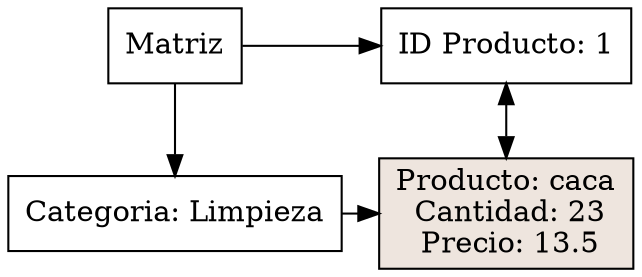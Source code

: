 digraph G{
node [shape = box]
raiz[label="Matriz"  group=1];
418712999 [label="Categoria: Limpieza" group = 1];
1216803888 [label="ID Producto: 1" group = 3];
raiz ->418712999
raiz ->1216803888
{ rank  = same; raiz 
1216803888;
}
637853966 [style=filled,fillcolor=seashell2,label= "Producto: caca&#92;n Cantidad: 23&#92;n Precio: 13.5" group = 3 ];
418712999->637853966
{ rank = same; 418712999;
637853966;
}
1216803888->637853966[dir=both];
}
